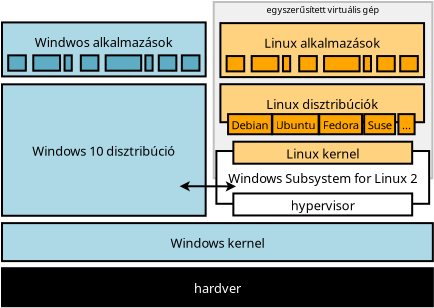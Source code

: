<?xml version="1.0" encoding="UTF-8"?>
<dia:diagram xmlns:dia="http://www.lysator.liu.se/~alla/dia/">
  <dia:layer name="Háttér" visible="true" active="true">
    <dia:group>
      <dia:object type="Standard - Box" version="0" id="O0">
        <dia:attribute name="obj_pos">
          <dia:point val="27.474,48.515"/>
        </dia:attribute>
        <dia:attribute name="obj_bb">
          <dia:rectangle val="27.424,48.465;38.457,57.379"/>
        </dia:attribute>
        <dia:attribute name="elem_corner">
          <dia:point val="27.474,48.515"/>
        </dia:attribute>
        <dia:attribute name="elem_width">
          <dia:real val="10.932"/>
        </dia:attribute>
        <dia:attribute name="elem_height">
          <dia:real val="8.814"/>
        </dia:attribute>
        <dia:attribute name="border_width">
          <dia:real val="0.1"/>
        </dia:attribute>
        <dia:attribute name="border_color">
          <dia:color val="#bfbfbf"/>
        </dia:attribute>
        <dia:attribute name="inner_color">
          <dia:color val="#f0f0f0"/>
        </dia:attribute>
        <dia:attribute name="show_background">
          <dia:boolean val="true"/>
        </dia:attribute>
      </dia:object>
      <dia:object type="Flowchart - Box" version="0" id="O1">
        <dia:attribute name="obj_pos">
          <dia:point val="16.888,61.825"/>
        </dia:attribute>
        <dia:attribute name="obj_bb">
          <dia:rectangle val="16.838,61.775;38.48,63.775"/>
        </dia:attribute>
        <dia:attribute name="elem_corner">
          <dia:point val="16.888,61.825"/>
        </dia:attribute>
        <dia:attribute name="elem_width">
          <dia:real val="21.542"/>
        </dia:attribute>
        <dia:attribute name="elem_height">
          <dia:real val="1.9"/>
        </dia:attribute>
        <dia:attribute name="border_width">
          <dia:real val="0.1"/>
        </dia:attribute>
        <dia:attribute name="inner_color">
          <dia:color val="#000000"/>
        </dia:attribute>
        <dia:attribute name="show_background">
          <dia:boolean val="true"/>
        </dia:attribute>
        <dia:attribute name="padding">
          <dia:real val="0.5"/>
        </dia:attribute>
        <dia:attribute name="text">
          <dia:composite type="text">
            <dia:attribute name="string">
              <dia:string>#hardver#</dia:string>
            </dia:attribute>
            <dia:attribute name="font">
              <dia:font family="sans" style="0" name="Helvetica"/>
            </dia:attribute>
            <dia:attribute name="height">
              <dia:real val="0.8"/>
            </dia:attribute>
            <dia:attribute name="pos">
              <dia:point val="27.659,63.015"/>
            </dia:attribute>
            <dia:attribute name="color">
              <dia:color val="#ffffff"/>
            </dia:attribute>
            <dia:attribute name="alignment">
              <dia:enum val="1"/>
            </dia:attribute>
          </dia:composite>
        </dia:attribute>
      </dia:object>
      <dia:object type="Flowchart - Box" version="0" id="O2">
        <dia:attribute name="obj_pos">
          <dia:point val="16.888,59.571"/>
        </dia:attribute>
        <dia:attribute name="obj_bb">
          <dia:rectangle val="16.838,59.521;38.48,61.521"/>
        </dia:attribute>
        <dia:attribute name="elem_corner">
          <dia:point val="16.888,59.571"/>
        </dia:attribute>
        <dia:attribute name="elem_width">
          <dia:real val="21.542"/>
        </dia:attribute>
        <dia:attribute name="elem_height">
          <dia:real val="1.9"/>
        </dia:attribute>
        <dia:attribute name="border_width">
          <dia:real val="0.1"/>
        </dia:attribute>
        <dia:attribute name="inner_color">
          <dia:color val="#add8e6"/>
        </dia:attribute>
        <dia:attribute name="show_background">
          <dia:boolean val="true"/>
        </dia:attribute>
        <dia:attribute name="padding">
          <dia:real val="0.5"/>
        </dia:attribute>
        <dia:attribute name="text">
          <dia:composite type="text">
            <dia:attribute name="string">
              <dia:string>#Windows kernel#</dia:string>
            </dia:attribute>
            <dia:attribute name="font">
              <dia:font family="sans" style="0" name="Helvetica"/>
            </dia:attribute>
            <dia:attribute name="height">
              <dia:real val="0.8"/>
            </dia:attribute>
            <dia:attribute name="pos">
              <dia:point val="27.659,60.761"/>
            </dia:attribute>
            <dia:attribute name="color">
              <dia:color val="#000000"/>
            </dia:attribute>
            <dia:attribute name="alignment">
              <dia:enum val="1"/>
            </dia:attribute>
          </dia:composite>
        </dia:attribute>
      </dia:object>
      <dia:object type="Flowchart - Box" version="0" id="O3">
        <dia:attribute name="obj_pos">
          <dia:point val="16.888,52.631"/>
        </dia:attribute>
        <dia:attribute name="obj_bb">
          <dia:rectangle val="16.838,52.581;27.121,59.253"/>
        </dia:attribute>
        <dia:attribute name="elem_corner">
          <dia:point val="16.888,52.631"/>
        </dia:attribute>
        <dia:attribute name="elem_width">
          <dia:real val="10.183"/>
        </dia:attribute>
        <dia:attribute name="elem_height">
          <dia:real val="6.572"/>
        </dia:attribute>
        <dia:attribute name="border_width">
          <dia:real val="0.1"/>
        </dia:attribute>
        <dia:attribute name="inner_color">
          <dia:color val="#add8e6"/>
        </dia:attribute>
        <dia:attribute name="show_background">
          <dia:boolean val="true"/>
        </dia:attribute>
        <dia:attribute name="padding">
          <dia:real val="0.5"/>
        </dia:attribute>
        <dia:attribute name="text">
          <dia:composite type="text">
            <dia:attribute name="string">
              <dia:string>#Windows 10 disztribúció#</dia:string>
            </dia:attribute>
            <dia:attribute name="font">
              <dia:font family="sans" style="0" name="Helvetica"/>
            </dia:attribute>
            <dia:attribute name="height">
              <dia:real val="0.8"/>
            </dia:attribute>
            <dia:attribute name="pos">
              <dia:point val="21.98,56.157"/>
            </dia:attribute>
            <dia:attribute name="color">
              <dia:color val="#000000"/>
            </dia:attribute>
            <dia:attribute name="alignment">
              <dia:enum val="1"/>
            </dia:attribute>
          </dia:composite>
        </dia:attribute>
      </dia:object>
      <dia:object type="Flowchart - Box" version="0" id="O4">
        <dia:attribute name="obj_pos">
          <dia:point val="16.888,49.536"/>
        </dia:attribute>
        <dia:attribute name="obj_bb">
          <dia:rectangle val="16.838,49.486;27.121,52.286"/>
        </dia:attribute>
        <dia:attribute name="elem_corner">
          <dia:point val="16.888,49.536"/>
        </dia:attribute>
        <dia:attribute name="elem_width">
          <dia:real val="10.183"/>
        </dia:attribute>
        <dia:attribute name="elem_height">
          <dia:real val="2.7"/>
        </dia:attribute>
        <dia:attribute name="border_width">
          <dia:real val="0.1"/>
        </dia:attribute>
        <dia:attribute name="inner_color">
          <dia:color val="#add8e6"/>
        </dia:attribute>
        <dia:attribute name="show_background">
          <dia:boolean val="true"/>
        </dia:attribute>
        <dia:attribute name="padding">
          <dia:real val="0.5"/>
        </dia:attribute>
        <dia:attribute name="text">
          <dia:composite type="text">
            <dia:attribute name="string">
              <dia:string>#Windwos alkalmazások
#</dia:string>
            </dia:attribute>
            <dia:attribute name="font">
              <dia:font family="sans" style="0" name="Helvetica"/>
            </dia:attribute>
            <dia:attribute name="height">
              <dia:real val="0.8"/>
            </dia:attribute>
            <dia:attribute name="pos">
              <dia:point val="21.98,50.726"/>
            </dia:attribute>
            <dia:attribute name="color">
              <dia:color val="#000000"/>
            </dia:attribute>
            <dia:attribute name="alignment">
              <dia:enum val="1"/>
            </dia:attribute>
          </dia:composite>
        </dia:attribute>
      </dia:object>
      <dia:object type="Standard - Box" version="0" id="O5">
        <dia:attribute name="obj_pos">
          <dia:point val="17.199,51.183"/>
        </dia:attribute>
        <dia:attribute name="obj_bb">
          <dia:rectangle val="17.149,51.133;18.129,51.999"/>
        </dia:attribute>
        <dia:attribute name="elem_corner">
          <dia:point val="17.199,51.183"/>
        </dia:attribute>
        <dia:attribute name="elem_width">
          <dia:real val="0.88"/>
        </dia:attribute>
        <dia:attribute name="elem_height">
          <dia:real val="0.766"/>
        </dia:attribute>
        <dia:attribute name="border_width">
          <dia:real val="0.1"/>
        </dia:attribute>
        <dia:attribute name="inner_color">
          <dia:color val="#5facc5"/>
        </dia:attribute>
        <dia:attribute name="show_background">
          <dia:boolean val="true"/>
        </dia:attribute>
      </dia:object>
      <dia:object type="Standard - Box" version="0" id="O6">
        <dia:attribute name="obj_pos">
          <dia:point val="22.071,51.183"/>
        </dia:attribute>
        <dia:attribute name="obj_bb">
          <dia:rectangle val="22.021,51.133;23.897,51.999"/>
        </dia:attribute>
        <dia:attribute name="elem_corner">
          <dia:point val="22.071,51.183"/>
        </dia:attribute>
        <dia:attribute name="elem_width">
          <dia:real val="1.777"/>
        </dia:attribute>
        <dia:attribute name="elem_height">
          <dia:real val="0.766"/>
        </dia:attribute>
        <dia:attribute name="border_width">
          <dia:real val="0.1"/>
        </dia:attribute>
        <dia:attribute name="inner_color">
          <dia:color val="#5facc5"/>
        </dia:attribute>
        <dia:attribute name="show_background">
          <dia:boolean val="true"/>
        </dia:attribute>
      </dia:object>
      <dia:object type="Standard - Box" version="0" id="O7">
        <dia:attribute name="obj_pos">
          <dia:point val="18.452,51.183"/>
        </dia:attribute>
        <dia:attribute name="obj_bb">
          <dia:rectangle val="18.402,51.133;19.84,51.999"/>
        </dia:attribute>
        <dia:attribute name="elem_corner">
          <dia:point val="18.452,51.183"/>
        </dia:attribute>
        <dia:attribute name="elem_width">
          <dia:real val="1.338"/>
        </dia:attribute>
        <dia:attribute name="elem_height">
          <dia:real val="0.766"/>
        </dia:attribute>
        <dia:attribute name="border_width">
          <dia:real val="0.1"/>
        </dia:attribute>
        <dia:attribute name="inner_color">
          <dia:color val="#5facc5"/>
        </dia:attribute>
        <dia:attribute name="show_background">
          <dia:boolean val="true"/>
        </dia:attribute>
      </dia:object>
      <dia:object type="Standard - Box" version="0" id="O8">
        <dia:attribute name="obj_pos">
          <dia:point val="20.829,51.183"/>
        </dia:attribute>
        <dia:attribute name="obj_bb">
          <dia:rectangle val="20.779,51.133;21.759,51.999"/>
        </dia:attribute>
        <dia:attribute name="elem_corner">
          <dia:point val="20.829,51.183"/>
        </dia:attribute>
        <dia:attribute name="elem_width">
          <dia:real val="0.88"/>
        </dia:attribute>
        <dia:attribute name="elem_height">
          <dia:real val="0.766"/>
        </dia:attribute>
        <dia:attribute name="border_width">
          <dia:real val="0.1"/>
        </dia:attribute>
        <dia:attribute name="inner_color">
          <dia:color val="#5facc5"/>
        </dia:attribute>
        <dia:attribute name="show_background">
          <dia:boolean val="true"/>
        </dia:attribute>
      </dia:object>
      <dia:object type="Standard - Box" version="0" id="O9">
        <dia:attribute name="obj_pos">
          <dia:point val="24.058,51.183"/>
        </dia:attribute>
        <dia:attribute name="obj_bb">
          <dia:rectangle val="24.008,51.133;24.468,51.999"/>
        </dia:attribute>
        <dia:attribute name="elem_corner">
          <dia:point val="24.058,51.183"/>
        </dia:attribute>
        <dia:attribute name="elem_width">
          <dia:real val="0.36"/>
        </dia:attribute>
        <dia:attribute name="elem_height">
          <dia:real val="0.766"/>
        </dia:attribute>
        <dia:attribute name="border_width">
          <dia:real val="0.1"/>
        </dia:attribute>
        <dia:attribute name="inner_color">
          <dia:color val="#5facc5"/>
        </dia:attribute>
        <dia:attribute name="show_background">
          <dia:boolean val="true"/>
        </dia:attribute>
      </dia:object>
      <dia:object type="Standard - Box" version="0" id="O10">
        <dia:attribute name="obj_pos">
          <dia:point val="20.016,51.183"/>
        </dia:attribute>
        <dia:attribute name="obj_bb">
          <dia:rectangle val="19.966,51.133;20.426,51.999"/>
        </dia:attribute>
        <dia:attribute name="elem_corner">
          <dia:point val="20.016,51.183"/>
        </dia:attribute>
        <dia:attribute name="elem_width">
          <dia:real val="0.36"/>
        </dia:attribute>
        <dia:attribute name="elem_height">
          <dia:real val="0.766"/>
        </dia:attribute>
        <dia:attribute name="border_width">
          <dia:real val="0.1"/>
        </dia:attribute>
        <dia:attribute name="inner_color">
          <dia:color val="#5facc5"/>
        </dia:attribute>
        <dia:attribute name="show_background">
          <dia:boolean val="true"/>
        </dia:attribute>
      </dia:object>
      <dia:object type="Standard - Box" version="0" id="O11">
        <dia:attribute name="obj_pos">
          <dia:point val="24.726,51.183"/>
        </dia:attribute>
        <dia:attribute name="obj_bb">
          <dia:rectangle val="24.676,51.133;25.656,51.999"/>
        </dia:attribute>
        <dia:attribute name="elem_corner">
          <dia:point val="24.726,51.183"/>
        </dia:attribute>
        <dia:attribute name="elem_width">
          <dia:real val="0.88"/>
        </dia:attribute>
        <dia:attribute name="elem_height">
          <dia:real val="0.766"/>
        </dia:attribute>
        <dia:attribute name="border_width">
          <dia:real val="0.1"/>
        </dia:attribute>
        <dia:attribute name="inner_color">
          <dia:color val="#5facc5"/>
        </dia:attribute>
        <dia:attribute name="show_background">
          <dia:boolean val="true"/>
        </dia:attribute>
      </dia:object>
      <dia:object type="Standard - Box" version="0" id="O12">
        <dia:attribute name="obj_pos">
          <dia:point val="25.88,51.183"/>
        </dia:attribute>
        <dia:attribute name="obj_bb">
          <dia:rectangle val="25.829,51.133;26.809,51.999"/>
        </dia:attribute>
        <dia:attribute name="elem_corner">
          <dia:point val="25.88,51.183"/>
        </dia:attribute>
        <dia:attribute name="elem_width">
          <dia:real val="0.88"/>
        </dia:attribute>
        <dia:attribute name="elem_height">
          <dia:real val="0.766"/>
        </dia:attribute>
        <dia:attribute name="border_width">
          <dia:real val="0.1"/>
        </dia:attribute>
        <dia:attribute name="inner_color">
          <dia:color val="#5facc5"/>
        </dia:attribute>
        <dia:attribute name="show_background">
          <dia:boolean val="true"/>
        </dia:attribute>
      </dia:object>
      <dia:object type="Flowchart - Box" version="0" id="O13">
        <dia:attribute name="obj_pos">
          <dia:point val="27.808,52.626"/>
        </dia:attribute>
        <dia:attribute name="obj_bb">
          <dia:rectangle val="27.758,52.576;38.041,54.576"/>
        </dia:attribute>
        <dia:attribute name="elem_corner">
          <dia:point val="27.808,52.626"/>
        </dia:attribute>
        <dia:attribute name="elem_width">
          <dia:real val="10.183"/>
        </dia:attribute>
        <dia:attribute name="elem_height">
          <dia:real val="1.9"/>
        </dia:attribute>
        <dia:attribute name="border_width">
          <dia:real val="0.1"/>
        </dia:attribute>
        <dia:attribute name="inner_color">
          <dia:color val="#ffd280"/>
        </dia:attribute>
        <dia:attribute name="show_background">
          <dia:boolean val="true"/>
        </dia:attribute>
        <dia:attribute name="padding">
          <dia:real val="0.5"/>
        </dia:attribute>
        <dia:attribute name="text">
          <dia:composite type="text">
            <dia:attribute name="string">
              <dia:string>#Linux disztribúciók#</dia:string>
            </dia:attribute>
            <dia:attribute name="font">
              <dia:font family="sans" style="0" name="Helvetica"/>
            </dia:attribute>
            <dia:attribute name="height">
              <dia:real val="0.8"/>
            </dia:attribute>
            <dia:attribute name="pos">
              <dia:point val="32.9,53.816"/>
            </dia:attribute>
            <dia:attribute name="color">
              <dia:color val="#000000"/>
            </dia:attribute>
            <dia:attribute name="alignment">
              <dia:enum val="1"/>
            </dia:attribute>
          </dia:composite>
        </dia:attribute>
      </dia:object>
      <dia:object type="Flowchart - Box" version="0" id="O14">
        <dia:attribute name="obj_pos">
          <dia:point val="30.503,54.121"/>
        </dia:attribute>
        <dia:attribute name="obj_bb">
          <dia:rectangle val="30.453,54.071;32.67,55.176"/>
        </dia:attribute>
        <dia:attribute name="elem_corner">
          <dia:point val="30.503,54.121"/>
        </dia:attribute>
        <dia:attribute name="elem_width">
          <dia:real val="2.118"/>
        </dia:attribute>
        <dia:attribute name="elem_height">
          <dia:real val="1.006"/>
        </dia:attribute>
        <dia:attribute name="border_width">
          <dia:real val="0.1"/>
        </dia:attribute>
        <dia:attribute name="inner_color">
          <dia:color val="#ffa500"/>
        </dia:attribute>
        <dia:attribute name="show_background">
          <dia:boolean val="true"/>
        </dia:attribute>
        <dia:attribute name="padding">
          <dia:real val="0.1"/>
        </dia:attribute>
        <dia:attribute name="text">
          <dia:composite type="text">
            <dia:attribute name="string">
              <dia:string>#Ubuntu#</dia:string>
            </dia:attribute>
            <dia:attribute name="font">
              <dia:font family="sans" style="0" name="Helvetica"/>
            </dia:attribute>
            <dia:attribute name="height">
              <dia:real val="0.706"/>
            </dia:attribute>
            <dia:attribute name="pos">
              <dia:point val="31.561,54.836"/>
            </dia:attribute>
            <dia:attribute name="color">
              <dia:color val="#000000"/>
            </dia:attribute>
            <dia:attribute name="alignment">
              <dia:enum val="1"/>
            </dia:attribute>
          </dia:composite>
        </dia:attribute>
      </dia:object>
      <dia:object type="Flowchart - Box" version="0" id="O15">
        <dia:attribute name="obj_pos">
          <dia:point val="28.269,54.121"/>
        </dia:attribute>
        <dia:attribute name="obj_bb">
          <dia:rectangle val="28.219,54.071;30.354,55.176"/>
        </dia:attribute>
        <dia:attribute name="elem_corner">
          <dia:point val="28.269,54.121"/>
        </dia:attribute>
        <dia:attribute name="elem_width">
          <dia:real val="2.035"/>
        </dia:attribute>
        <dia:attribute name="elem_height">
          <dia:real val="1.006"/>
        </dia:attribute>
        <dia:attribute name="border_width">
          <dia:real val="0.1"/>
        </dia:attribute>
        <dia:attribute name="inner_color">
          <dia:color val="#ffa500"/>
        </dia:attribute>
        <dia:attribute name="show_background">
          <dia:boolean val="true"/>
        </dia:attribute>
        <dia:attribute name="padding">
          <dia:real val="0.1"/>
        </dia:attribute>
        <dia:attribute name="text">
          <dia:composite type="text">
            <dia:attribute name="string">
              <dia:string>#Debian#</dia:string>
            </dia:attribute>
            <dia:attribute name="font">
              <dia:font family="sans" style="0" name="Helvetica"/>
            </dia:attribute>
            <dia:attribute name="height">
              <dia:real val="0.706"/>
            </dia:attribute>
            <dia:attribute name="pos">
              <dia:point val="29.286,54.836"/>
            </dia:attribute>
            <dia:attribute name="color">
              <dia:color val="#000000"/>
            </dia:attribute>
            <dia:attribute name="alignment">
              <dia:enum val="1"/>
            </dia:attribute>
          </dia:composite>
        </dia:attribute>
      </dia:object>
      <dia:object type="Flowchart - Box" version="0" id="O16">
        <dia:attribute name="obj_pos">
          <dia:point val="35.03,54.121"/>
        </dia:attribute>
        <dia:attribute name="obj_bb">
          <dia:rectangle val="34.98,54.071;36.56,55.176"/>
        </dia:attribute>
        <dia:attribute name="elem_corner">
          <dia:point val="35.03,54.121"/>
        </dia:attribute>
        <dia:attribute name="elem_width">
          <dia:real val="1.48"/>
        </dia:attribute>
        <dia:attribute name="elem_height">
          <dia:real val="1.006"/>
        </dia:attribute>
        <dia:attribute name="border_width">
          <dia:real val="0.1"/>
        </dia:attribute>
        <dia:attribute name="inner_color">
          <dia:color val="#ffa500"/>
        </dia:attribute>
        <dia:attribute name="show_background">
          <dia:boolean val="true"/>
        </dia:attribute>
        <dia:attribute name="padding">
          <dia:real val="0.1"/>
        </dia:attribute>
        <dia:attribute name="text">
          <dia:composite type="text">
            <dia:attribute name="string">
              <dia:string>#Suse#</dia:string>
            </dia:attribute>
            <dia:attribute name="font">
              <dia:font family="sans" style="0" name="Helvetica"/>
            </dia:attribute>
            <dia:attribute name="height">
              <dia:real val="0.706"/>
            </dia:attribute>
            <dia:attribute name="pos">
              <dia:point val="35.77,54.836"/>
            </dia:attribute>
            <dia:attribute name="color">
              <dia:color val="#000000"/>
            </dia:attribute>
            <dia:attribute name="alignment">
              <dia:enum val="1"/>
            </dia:attribute>
          </dia:composite>
        </dia:attribute>
      </dia:object>
      <dia:object type="Flowchart - Box" version="0" id="O17">
        <dia:attribute name="obj_pos">
          <dia:point val="32.813,54.121"/>
        </dia:attribute>
        <dia:attribute name="obj_bb">
          <dia:rectangle val="32.763,54.071;34.876,55.176"/>
        </dia:attribute>
        <dia:attribute name="elem_corner">
          <dia:point val="32.813,54.121"/>
        </dia:attribute>
        <dia:attribute name="elem_width">
          <dia:real val="2.013"/>
        </dia:attribute>
        <dia:attribute name="elem_height">
          <dia:real val="1.006"/>
        </dia:attribute>
        <dia:attribute name="border_width">
          <dia:real val="0.1"/>
        </dia:attribute>
        <dia:attribute name="inner_color">
          <dia:color val="#ffa500"/>
        </dia:attribute>
        <dia:attribute name="show_background">
          <dia:boolean val="true"/>
        </dia:attribute>
        <dia:attribute name="padding">
          <dia:real val="0.1"/>
        </dia:attribute>
        <dia:attribute name="text">
          <dia:composite type="text">
            <dia:attribute name="string">
              <dia:string>#Fedora#</dia:string>
            </dia:attribute>
            <dia:attribute name="font">
              <dia:font family="sans" style="0" name="Helvetica"/>
            </dia:attribute>
            <dia:attribute name="height">
              <dia:real val="0.706"/>
            </dia:attribute>
            <dia:attribute name="pos">
              <dia:point val="33.82,54.836"/>
            </dia:attribute>
            <dia:attribute name="color">
              <dia:color val="#000000"/>
            </dia:attribute>
            <dia:attribute name="alignment">
              <dia:enum val="1"/>
            </dia:attribute>
          </dia:composite>
        </dia:attribute>
      </dia:object>
      <dia:object type="Flowchart - Box" version="0" id="O18">
        <dia:attribute name="obj_pos">
          <dia:point val="36.708,54.121"/>
        </dia:attribute>
        <dia:attribute name="obj_bb">
          <dia:rectangle val="36.658,54.071;37.568,55.176"/>
        </dia:attribute>
        <dia:attribute name="elem_corner">
          <dia:point val="36.708,54.121"/>
        </dia:attribute>
        <dia:attribute name="elem_width">
          <dia:real val="0.81"/>
        </dia:attribute>
        <dia:attribute name="elem_height">
          <dia:real val="1.006"/>
        </dia:attribute>
        <dia:attribute name="border_width">
          <dia:real val="0.1"/>
        </dia:attribute>
        <dia:attribute name="inner_color">
          <dia:color val="#ffa500"/>
        </dia:attribute>
        <dia:attribute name="show_background">
          <dia:boolean val="true"/>
        </dia:attribute>
        <dia:attribute name="padding">
          <dia:real val="0.1"/>
        </dia:attribute>
        <dia:attribute name="text">
          <dia:composite type="text">
            <dia:attribute name="string">
              <dia:string>#...#</dia:string>
            </dia:attribute>
            <dia:attribute name="font">
              <dia:font family="sans" style="0" name="Helvetica"/>
            </dia:attribute>
            <dia:attribute name="height">
              <dia:real val="0.706"/>
            </dia:attribute>
            <dia:attribute name="pos">
              <dia:point val="37.113,54.836"/>
            </dia:attribute>
            <dia:attribute name="color">
              <dia:color val="#000000"/>
            </dia:attribute>
            <dia:attribute name="alignment">
              <dia:enum val="1"/>
            </dia:attribute>
          </dia:composite>
        </dia:attribute>
      </dia:object>
      <dia:object type="Flowchart - Box" version="0" id="O19">
        <dia:attribute name="obj_pos">
          <dia:point val="27.808,49.571"/>
        </dia:attribute>
        <dia:attribute name="obj_bb">
          <dia:rectangle val="27.758,49.521;38.041,52.321"/>
        </dia:attribute>
        <dia:attribute name="elem_corner">
          <dia:point val="27.808,49.571"/>
        </dia:attribute>
        <dia:attribute name="elem_width">
          <dia:real val="10.183"/>
        </dia:attribute>
        <dia:attribute name="elem_height">
          <dia:real val="2.7"/>
        </dia:attribute>
        <dia:attribute name="border_width">
          <dia:real val="0.1"/>
        </dia:attribute>
        <dia:attribute name="inner_color">
          <dia:color val="#ffd280"/>
        </dia:attribute>
        <dia:attribute name="show_background">
          <dia:boolean val="true"/>
        </dia:attribute>
        <dia:attribute name="padding">
          <dia:real val="0.5"/>
        </dia:attribute>
        <dia:attribute name="text">
          <dia:composite type="text">
            <dia:attribute name="string">
              <dia:string>#Linux alkalmazások
#</dia:string>
            </dia:attribute>
            <dia:attribute name="font">
              <dia:font family="sans" style="0" name="Helvetica"/>
            </dia:attribute>
            <dia:attribute name="height">
              <dia:real val="0.8"/>
            </dia:attribute>
            <dia:attribute name="pos">
              <dia:point val="32.9,50.761"/>
            </dia:attribute>
            <dia:attribute name="color">
              <dia:color val="#000000"/>
            </dia:attribute>
            <dia:attribute name="alignment">
              <dia:enum val="1"/>
            </dia:attribute>
          </dia:composite>
        </dia:attribute>
      </dia:object>
      <dia:object type="Standard - Box" version="0" id="O20">
        <dia:attribute name="obj_pos">
          <dia:point val="28.119,51.218"/>
        </dia:attribute>
        <dia:attribute name="obj_bb">
          <dia:rectangle val="28.069,51.168;29.049,52.034"/>
        </dia:attribute>
        <dia:attribute name="elem_corner">
          <dia:point val="28.119,51.218"/>
        </dia:attribute>
        <dia:attribute name="elem_width">
          <dia:real val="0.88"/>
        </dia:attribute>
        <dia:attribute name="elem_height">
          <dia:real val="0.766"/>
        </dia:attribute>
        <dia:attribute name="inner_color">
          <dia:color val="#ffa500"/>
        </dia:attribute>
        <dia:attribute name="show_background">
          <dia:boolean val="true"/>
        </dia:attribute>
      </dia:object>
      <dia:object type="Standard - Box" version="0" id="O21">
        <dia:attribute name="obj_pos">
          <dia:point val="32.991,51.218"/>
        </dia:attribute>
        <dia:attribute name="obj_bb">
          <dia:rectangle val="32.941,51.168;34.817,52.034"/>
        </dia:attribute>
        <dia:attribute name="elem_corner">
          <dia:point val="32.991,51.218"/>
        </dia:attribute>
        <dia:attribute name="elem_width">
          <dia:real val="1.777"/>
        </dia:attribute>
        <dia:attribute name="elem_height">
          <dia:real val="0.766"/>
        </dia:attribute>
        <dia:attribute name="inner_color">
          <dia:color val="#ffa500"/>
        </dia:attribute>
        <dia:attribute name="show_background">
          <dia:boolean val="true"/>
        </dia:attribute>
      </dia:object>
      <dia:object type="Standard - Box" version="0" id="O22">
        <dia:attribute name="obj_pos">
          <dia:point val="29.372,51.218"/>
        </dia:attribute>
        <dia:attribute name="obj_bb">
          <dia:rectangle val="29.322,51.168;30.76,52.034"/>
        </dia:attribute>
        <dia:attribute name="elem_corner">
          <dia:point val="29.372,51.218"/>
        </dia:attribute>
        <dia:attribute name="elem_width">
          <dia:real val="1.338"/>
        </dia:attribute>
        <dia:attribute name="elem_height">
          <dia:real val="0.766"/>
        </dia:attribute>
        <dia:attribute name="inner_color">
          <dia:color val="#ffa500"/>
        </dia:attribute>
        <dia:attribute name="show_background">
          <dia:boolean val="true"/>
        </dia:attribute>
      </dia:object>
      <dia:object type="Standard - Box" version="0" id="O23">
        <dia:attribute name="obj_pos">
          <dia:point val="31.749,51.218"/>
        </dia:attribute>
        <dia:attribute name="obj_bb">
          <dia:rectangle val="31.699,51.168;32.679,52.034"/>
        </dia:attribute>
        <dia:attribute name="elem_corner">
          <dia:point val="31.749,51.218"/>
        </dia:attribute>
        <dia:attribute name="elem_width">
          <dia:real val="0.88"/>
        </dia:attribute>
        <dia:attribute name="elem_height">
          <dia:real val="0.766"/>
        </dia:attribute>
        <dia:attribute name="inner_color">
          <dia:color val="#ffa500"/>
        </dia:attribute>
        <dia:attribute name="show_background">
          <dia:boolean val="true"/>
        </dia:attribute>
      </dia:object>
      <dia:object type="Standard - Box" version="0" id="O24">
        <dia:attribute name="obj_pos">
          <dia:point val="34.978,51.218"/>
        </dia:attribute>
        <dia:attribute name="obj_bb">
          <dia:rectangle val="34.928,51.168;35.388,52.034"/>
        </dia:attribute>
        <dia:attribute name="elem_corner">
          <dia:point val="34.978,51.218"/>
        </dia:attribute>
        <dia:attribute name="elem_width">
          <dia:real val="0.36"/>
        </dia:attribute>
        <dia:attribute name="elem_height">
          <dia:real val="0.766"/>
        </dia:attribute>
        <dia:attribute name="inner_color">
          <dia:color val="#ffa500"/>
        </dia:attribute>
        <dia:attribute name="show_background">
          <dia:boolean val="true"/>
        </dia:attribute>
      </dia:object>
      <dia:object type="Standard - Box" version="0" id="O25">
        <dia:attribute name="obj_pos">
          <dia:point val="30.936,51.218"/>
        </dia:attribute>
        <dia:attribute name="obj_bb">
          <dia:rectangle val="30.886,51.168;31.346,52.034"/>
        </dia:attribute>
        <dia:attribute name="elem_corner">
          <dia:point val="30.936,51.218"/>
        </dia:attribute>
        <dia:attribute name="elem_width">
          <dia:real val="0.36"/>
        </dia:attribute>
        <dia:attribute name="elem_height">
          <dia:real val="0.766"/>
        </dia:attribute>
        <dia:attribute name="inner_color">
          <dia:color val="#ffa500"/>
        </dia:attribute>
        <dia:attribute name="show_background">
          <dia:boolean val="true"/>
        </dia:attribute>
      </dia:object>
      <dia:object type="Standard - Box" version="0" id="O26">
        <dia:attribute name="obj_pos">
          <dia:point val="35.646,51.218"/>
        </dia:attribute>
        <dia:attribute name="obj_bb">
          <dia:rectangle val="35.596,51.168;36.576,52.034"/>
        </dia:attribute>
        <dia:attribute name="elem_corner">
          <dia:point val="35.646,51.218"/>
        </dia:attribute>
        <dia:attribute name="elem_width">
          <dia:real val="0.88"/>
        </dia:attribute>
        <dia:attribute name="elem_height">
          <dia:real val="0.766"/>
        </dia:attribute>
        <dia:attribute name="inner_color">
          <dia:color val="#ffa500"/>
        </dia:attribute>
        <dia:attribute name="show_background">
          <dia:boolean val="true"/>
        </dia:attribute>
      </dia:object>
      <dia:object type="Standard - Box" version="0" id="O27">
        <dia:attribute name="obj_pos">
          <dia:point val="36.799,51.218"/>
        </dia:attribute>
        <dia:attribute name="obj_bb">
          <dia:rectangle val="36.749,51.168;37.729,52.034"/>
        </dia:attribute>
        <dia:attribute name="elem_corner">
          <dia:point val="36.799,51.218"/>
        </dia:attribute>
        <dia:attribute name="elem_width">
          <dia:real val="0.88"/>
        </dia:attribute>
        <dia:attribute name="elem_height">
          <dia:real val="0.766"/>
        </dia:attribute>
        <dia:attribute name="inner_color">
          <dia:color val="#ffa500"/>
        </dia:attribute>
        <dia:attribute name="show_background">
          <dia:boolean val="true"/>
        </dia:attribute>
      </dia:object>
      <dia:object type="Flowchart - Box" version="0" id="O28">
        <dia:attribute name="obj_pos">
          <dia:point val="27.835,55.966"/>
        </dia:attribute>
        <dia:attribute name="obj_bb">
          <dia:rectangle val="27.785,55.916;38.068,58.654"/>
        </dia:attribute>
        <dia:attribute name="elem_corner">
          <dia:point val="27.835,55.966"/>
        </dia:attribute>
        <dia:attribute name="elem_width">
          <dia:real val="10.183"/>
        </dia:attribute>
        <dia:attribute name="elem_height">
          <dia:real val="2.638"/>
        </dia:attribute>
        <dia:attribute name="show_background">
          <dia:boolean val="true"/>
        </dia:attribute>
        <dia:attribute name="padding">
          <dia:real val="0.5"/>
        </dia:attribute>
        <dia:attribute name="text">
          <dia:composite type="text">
            <dia:attribute name="string">
              <dia:string>#Windows Subsystem for Linux 2#</dia:string>
            </dia:attribute>
            <dia:attribute name="font">
              <dia:font family="sans" style="0" name="Helvetica"/>
            </dia:attribute>
            <dia:attribute name="height">
              <dia:real val="0.8"/>
            </dia:attribute>
            <dia:attribute name="pos">
              <dia:point val="32.927,57.525"/>
            </dia:attribute>
            <dia:attribute name="color">
              <dia:color val="#000000"/>
            </dia:attribute>
            <dia:attribute name="alignment">
              <dia:enum val="1"/>
            </dia:attribute>
          </dia:composite>
        </dia:attribute>
      </dia:object>
      <dia:object type="Standard - Line" version="0" id="O29">
        <dia:attribute name="obj_pos">
          <dia:point val="25.769,57.726"/>
        </dia:attribute>
        <dia:attribute name="obj_bb">
          <dia:rectangle val="25.719,57.466;28.638,57.995"/>
        </dia:attribute>
        <dia:attribute name="conn_endpoints">
          <dia:point val="25.769,57.726"/>
          <dia:point val="28.587,57.735"/>
        </dia:attribute>
        <dia:attribute name="numcp">
          <dia:int val="1"/>
        </dia:attribute>
        <dia:attribute name="start_arrow">
          <dia:enum val="22"/>
        </dia:attribute>
        <dia:attribute name="start_arrow_length">
          <dia:real val="0.3"/>
        </dia:attribute>
        <dia:attribute name="start_arrow_width">
          <dia:real val="0.3"/>
        </dia:attribute>
        <dia:attribute name="end_arrow">
          <dia:enum val="22"/>
        </dia:attribute>
        <dia:attribute name="end_arrow_length">
          <dia:real val="0.3"/>
        </dia:attribute>
        <dia:attribute name="end_arrow_width">
          <dia:real val="0.3"/>
        </dia:attribute>
      </dia:object>
      <dia:object type="Flowchart - Box" version="0" id="O30">
        <dia:attribute name="obj_pos">
          <dia:point val="28.456,58.088"/>
        </dia:attribute>
        <dia:attribute name="obj_bb">
          <dia:rectangle val="28.406,58.038;37.447,59.238"/>
        </dia:attribute>
        <dia:attribute name="elem_corner">
          <dia:point val="28.456,58.088"/>
        </dia:attribute>
        <dia:attribute name="elem_width">
          <dia:real val="8.941"/>
        </dia:attribute>
        <dia:attribute name="elem_height">
          <dia:real val="1.1"/>
        </dia:attribute>
        <dia:attribute name="border_width">
          <dia:real val="0.1"/>
        </dia:attribute>
        <dia:attribute name="show_background">
          <dia:boolean val="true"/>
        </dia:attribute>
        <dia:attribute name="padding">
          <dia:real val="0.1"/>
        </dia:attribute>
        <dia:attribute name="text">
          <dia:composite type="text">
            <dia:attribute name="string">
              <dia:string>#hypervisor#</dia:string>
            </dia:attribute>
            <dia:attribute name="font">
              <dia:font family="sans" style="0" name="Helvetica"/>
            </dia:attribute>
            <dia:attribute name="height">
              <dia:real val="0.8"/>
            </dia:attribute>
            <dia:attribute name="pos">
              <dia:point val="32.927,58.878"/>
            </dia:attribute>
            <dia:attribute name="color">
              <dia:color val="#000000"/>
            </dia:attribute>
            <dia:attribute name="alignment">
              <dia:enum val="1"/>
            </dia:attribute>
          </dia:composite>
        </dia:attribute>
      </dia:object>
      <dia:object type="Flowchart - Box" version="0" id="O31">
        <dia:attribute name="obj_pos">
          <dia:point val="28.456,55.5"/>
        </dia:attribute>
        <dia:attribute name="obj_bb">
          <dia:rectangle val="28.406,55.45;37.447,56.65"/>
        </dia:attribute>
        <dia:attribute name="elem_corner">
          <dia:point val="28.456,55.5"/>
        </dia:attribute>
        <dia:attribute name="elem_width">
          <dia:real val="8.941"/>
        </dia:attribute>
        <dia:attribute name="elem_height">
          <dia:real val="1.1"/>
        </dia:attribute>
        <dia:attribute name="border_width">
          <dia:real val="0.1"/>
        </dia:attribute>
        <dia:attribute name="inner_color">
          <dia:color val="#ffd280"/>
        </dia:attribute>
        <dia:attribute name="show_background">
          <dia:boolean val="true"/>
        </dia:attribute>
        <dia:attribute name="padding">
          <dia:real val="0.1"/>
        </dia:attribute>
        <dia:attribute name="text">
          <dia:composite type="text">
            <dia:attribute name="string">
              <dia:string>#Linux kernel#</dia:string>
            </dia:attribute>
            <dia:attribute name="font">
              <dia:font family="sans" style="0" name="Helvetica"/>
            </dia:attribute>
            <dia:attribute name="height">
              <dia:real val="0.8"/>
            </dia:attribute>
            <dia:attribute name="pos">
              <dia:point val="32.927,56.29"/>
            </dia:attribute>
            <dia:attribute name="color">
              <dia:color val="#000000"/>
            </dia:attribute>
            <dia:attribute name="alignment">
              <dia:enum val="1"/>
            </dia:attribute>
          </dia:composite>
        </dia:attribute>
      </dia:object>
      <dia:object type="Standard - Text" version="1" id="O32">
        <dia:attribute name="obj_pos">
          <dia:point val="32.941,49.059"/>
        </dia:attribute>
        <dia:attribute name="obj_bb">
          <dia:rectangle val="30.276,48.606;35.606,49.151"/>
        </dia:attribute>
        <dia:attribute name="text">
          <dia:composite type="text">
            <dia:attribute name="string">
              <dia:string>#egyszerűsített virtuális gép#</dia:string>
            </dia:attribute>
            <dia:attribute name="font">
              <dia:font family="sans" style="0" name="Helvetica"/>
            </dia:attribute>
            <dia:attribute name="height">
              <dia:real val="0.564"/>
            </dia:attribute>
            <dia:attribute name="pos">
              <dia:point val="32.941,49.059"/>
            </dia:attribute>
            <dia:attribute name="color">
              <dia:color val="#000000"/>
            </dia:attribute>
            <dia:attribute name="alignment">
              <dia:enum val="1"/>
            </dia:attribute>
          </dia:composite>
        </dia:attribute>
        <dia:attribute name="valign">
          <dia:enum val="3"/>
        </dia:attribute>
      </dia:object>
    </dia:group>
  </dia:layer>
</dia:diagram>
